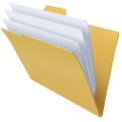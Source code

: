 <mxfile>
    <diagram id="LyZYeJpoRU0uGHsLWCg7" name="Page-1">
        <mxGraphModel dx="400" dy="165" grid="1" gridSize="10" guides="1" tooltips="1" connect="1" arrows="1" fold="1" page="1" pageScale="1" pageWidth="850" pageHeight="1100" math="0" shadow="0">
            <root>
                <mxCell id="0"/>
                <mxCell id="1" parent="0"/>
                <mxCell id="2" value="" style="image;html=1;image=img/lib/clip_art/general/Full_Folder_128x128.png" vertex="1" parent="1">
                    <mxGeometry x="70" y="40" width="60" height="60" as="geometry"/>
                </mxCell>
            </root>
        </mxGraphModel>
    </diagram>
</mxfile>